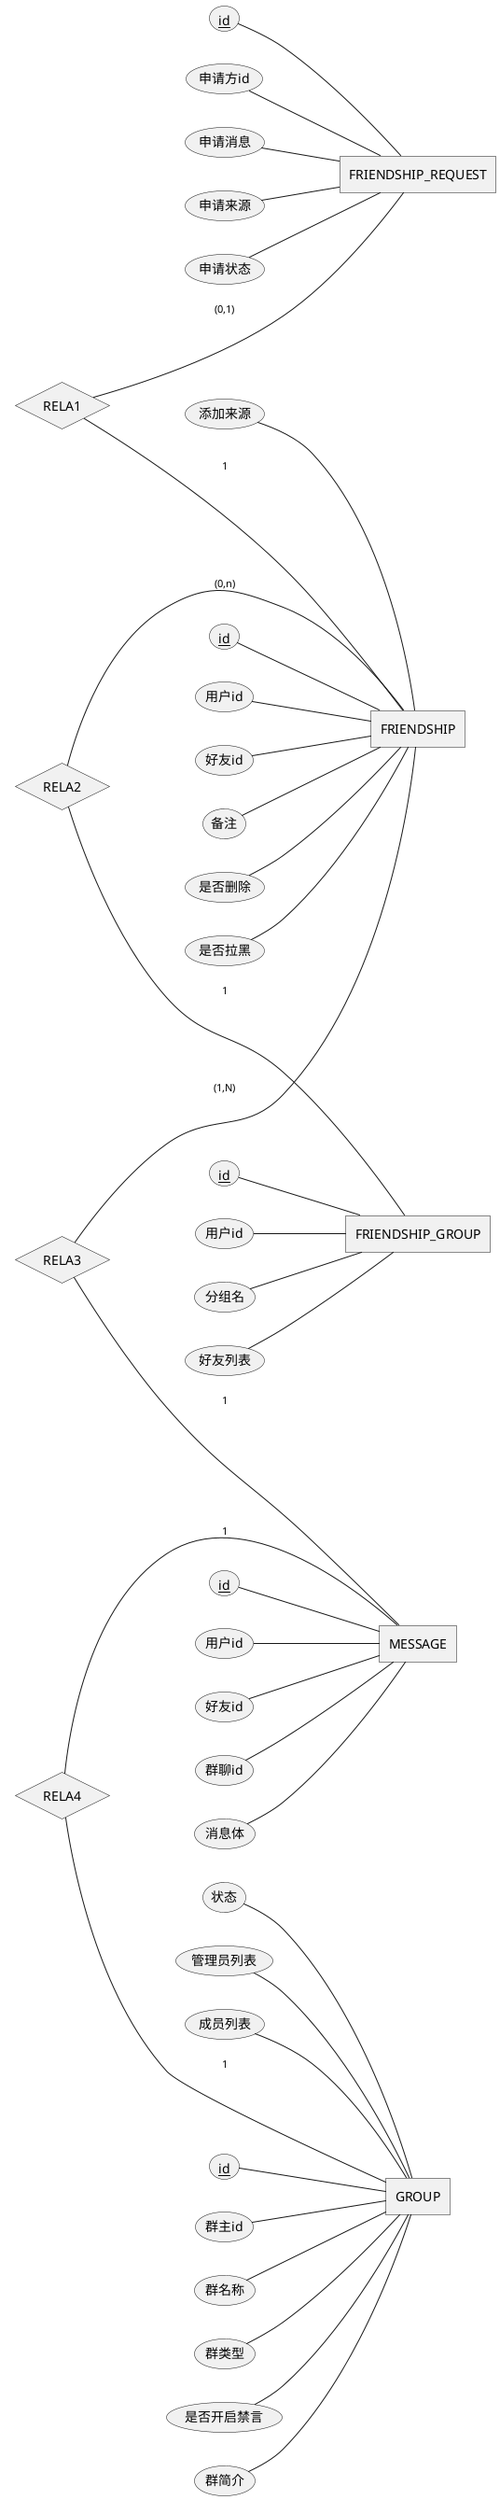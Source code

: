 @startchen
left to right direction


'好友申请
entity FRIENDSHIP_REQUEST {
  id <<key>>
  申请方id
  申请消息
  申请来源
  申请状态
}
'好友分组
entity FRIENDSHIP_GROUP {
  id <<key>>
  用户id
  分组名
  好友列表
}
'好友
entity FRIENDSHIP {
  id <<key>>
  用户id
  好友id
  备注
  是否删除
  是否拉黑
  添加来源
}
'消息
entity MESSAGE {
  id <<key>>
  用户id
  好友id
  群聊id
  消息体
}
'群聊
entity GROUP {
  id <<key>>
  群主id
  群名称
  群类型
  是否开启禁言
  群简介
  状态
  管理员列表
  成员列表
}

relationship RELA1 {
}
relationship RELA2 {
}
relationship RELA3 {
}
relationship RELA4 {
}

RELA1 -(0,1)- FRIENDSHIP_REQUEST
RELA1 -1- FRIENDSHIP

RELA2 -(0,n)- FRIENDSHIP
RELA2 -1- FRIENDSHIP_GROUP

RELA3 -1- MESSAGE
RELA3 -(1,N)- FRIENDSHIP

RELA4 -1- MESSAGE
RELA4 -1- GROUP

@endchen